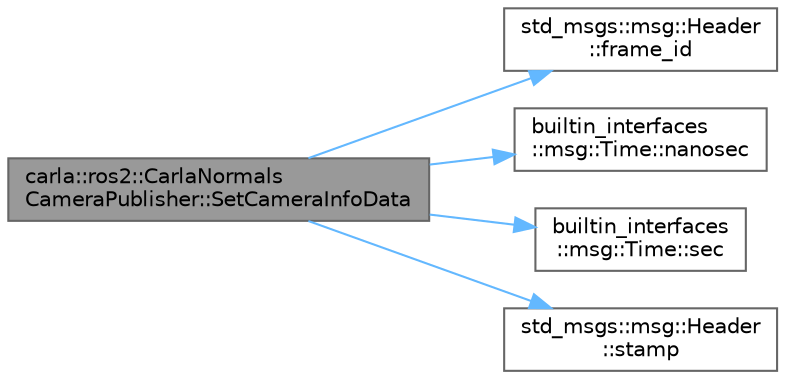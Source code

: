 digraph "carla::ros2::CarlaNormalsCameraPublisher::SetCameraInfoData"
{
 // INTERACTIVE_SVG=YES
 // LATEX_PDF_SIZE
  bgcolor="transparent";
  edge [fontname=Helvetica,fontsize=10,labelfontname=Helvetica,labelfontsize=10];
  node [fontname=Helvetica,fontsize=10,shape=box,height=0.2,width=0.4];
  rankdir="LR";
  Node1 [id="Node000001",label="carla::ros2::CarlaNormals\lCameraPublisher::SetCameraInfoData",height=0.2,width=0.4,color="gray40", fillcolor="grey60", style="filled", fontcolor="black",tooltip=" "];
  Node1 -> Node2 [id="edge1_Node000001_Node000002",color="steelblue1",style="solid",tooltip=" "];
  Node2 [id="Node000002",label="std_msgs::msg::Header\l::frame_id",height=0.2,width=0.4,color="grey40", fillcolor="white", style="filled",URL="$d8/d15/classstd__msgs_1_1msg_1_1Header.html#a9bd973b4690fefb807fb231f496831d4",tooltip="This function copies the value in member frame_id"];
  Node1 -> Node3 [id="edge2_Node000001_Node000003",color="steelblue1",style="solid",tooltip=" "];
  Node3 [id="Node000003",label="builtin_interfaces\l::msg::Time::nanosec",height=0.2,width=0.4,color="grey40", fillcolor="white", style="filled",URL="$da/d39/classbuiltin__interfaces_1_1msg_1_1Time.html#aa198ef63c135b5c7856d7f917dee4ba4",tooltip="This function sets a value in member nanosec"];
  Node1 -> Node4 [id="edge3_Node000001_Node000004",color="steelblue1",style="solid",tooltip=" "];
  Node4 [id="Node000004",label="builtin_interfaces\l::msg::Time::sec",height=0.2,width=0.4,color="grey40", fillcolor="white", style="filled",URL="$da/d39/classbuiltin__interfaces_1_1msg_1_1Time.html#af90f1d1163f805c9e8af9546399d75b2",tooltip="This function sets a value in member sec"];
  Node1 -> Node5 [id="edge4_Node000001_Node000005",color="steelblue1",style="solid",tooltip=" "];
  Node5 [id="Node000005",label="std_msgs::msg::Header\l::stamp",height=0.2,width=0.4,color="grey40", fillcolor="white", style="filled",URL="$d8/d15/classstd__msgs_1_1msg_1_1Header.html#a2ac0c277be6d5edc09d17126767290c9",tooltip="This function copies the value in member stamp"];
}
